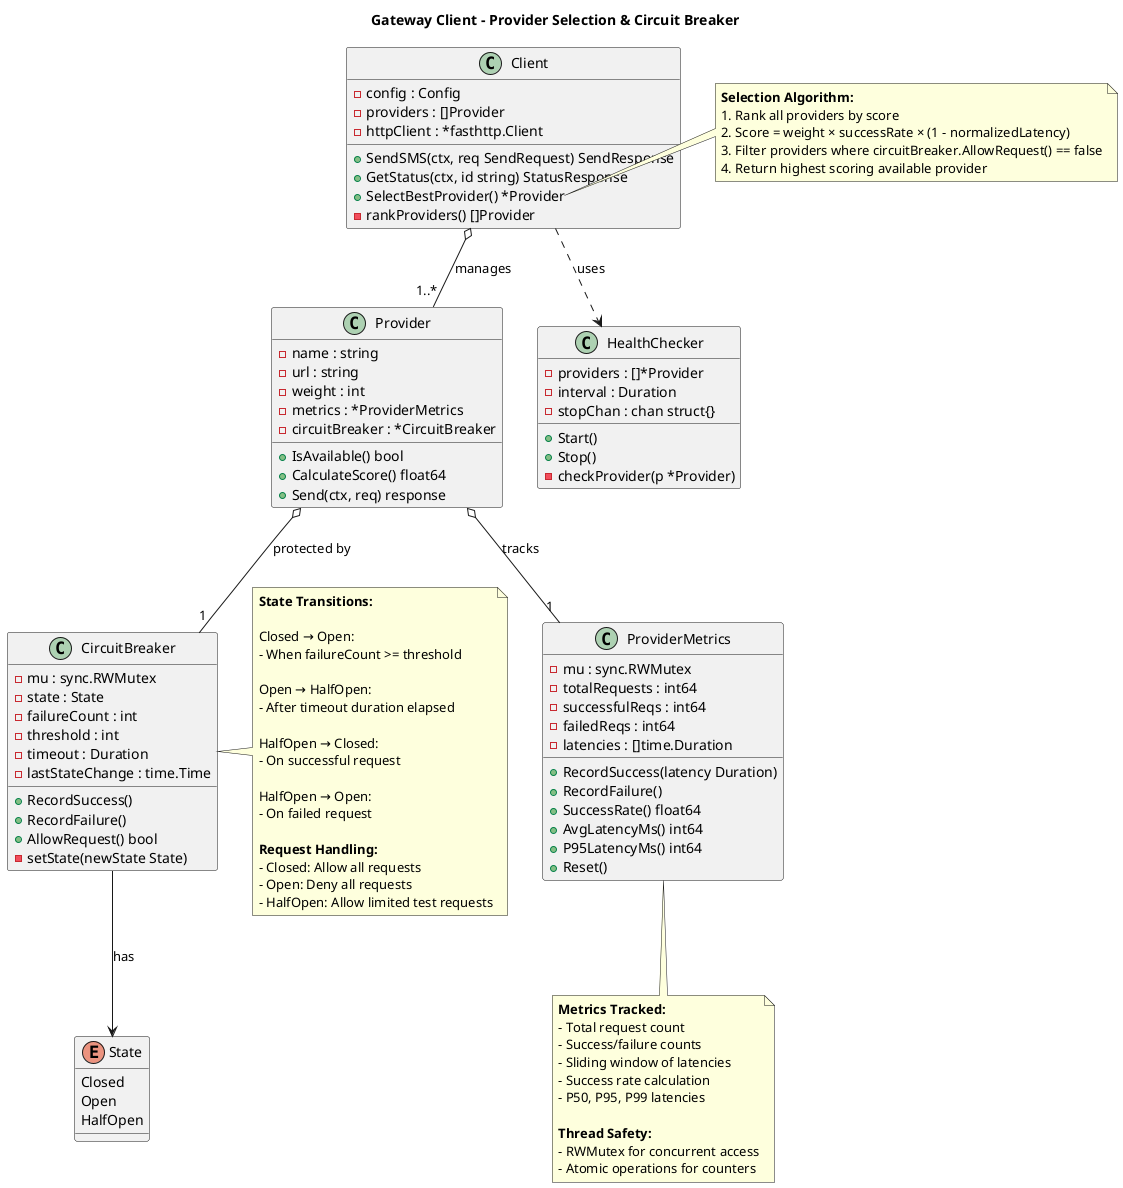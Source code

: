 @startuml
title Gateway Client - Provider Selection & Circuit Breaker

class Client {
  -config : Config
  -providers : []Provider
  -httpClient : *fasthttp.Client
  +SendSMS(ctx, req SendRequest) SendResponse
  +GetStatus(ctx, id string) StatusResponse
  +SelectBestProvider() *Provider
  -rankProviders() []Provider
}

class Provider {
  -name : string
  -url : string
  -weight : int
  -metrics : *ProviderMetrics
  -circuitBreaker : *CircuitBreaker
  +IsAvailable() bool
  +CalculateScore() float64
  +Send(ctx, req) response
}

class ProviderMetrics {
  -mu : sync.RWMutex
  -totalRequests : int64
  -successfulReqs : int64
  -failedReqs : int64
  -latencies : []time.Duration
  +RecordSuccess(latency Duration)
  +RecordFailure()
  +SuccessRate() float64
  +AvgLatencyMs() int64
  +P95LatencyMs() int64
  +Reset()
}

class CircuitBreaker {
  -mu : sync.RWMutex
  -state : State
  -failureCount : int
  -threshold : int
  -timeout : Duration
  -lastStateChange : time.Time
  +RecordSuccess()
  +RecordFailure()
  +AllowRequest() bool
  -setState(newState State)
}

enum State {
  Closed
  Open
  HalfOpen
}

class HealthChecker {
  -providers : []*Provider
  -interval : Duration
  -stopChan : chan struct{}
  +Start()
  +Stop()
  -checkProvider(p *Provider)
}

Client o-- "1..*" Provider : manages
Provider o-- "1" ProviderMetrics : tracks
Provider o-- "1" CircuitBreaker : protected by
CircuitBreaker --> State : has
Client ..> HealthChecker : uses

note right of Client::SelectBestProvider
  **Selection Algorithm:**
  1. Rank all providers by score
  2. Score = weight × successRate × (1 - normalizedLatency)
  3. Filter providers where circuitBreaker.AllowRequest() == false
  4. Return highest scoring available provider
end note

note left of CircuitBreaker
  **State Transitions:**

  Closed → Open:
  - When failureCount >= threshold

  Open → HalfOpen:
  - After timeout duration elapsed

  HalfOpen → Closed:
  - On successful request

  HalfOpen → Open:
  - On failed request

  **Request Handling:**
  - Closed: Allow all requests
  - Open: Deny all requests
  - HalfOpen: Allow limited test requests
end note

note bottom of ProviderMetrics
  **Metrics Tracked:**
  - Total request count
  - Success/failure counts
  - Sliding window of latencies
  - Success rate calculation
  - P50, P95, P99 latencies

  **Thread Safety:**
  - RWMutex for concurrent access
  - Atomic operations for counters
end note

@enduml
